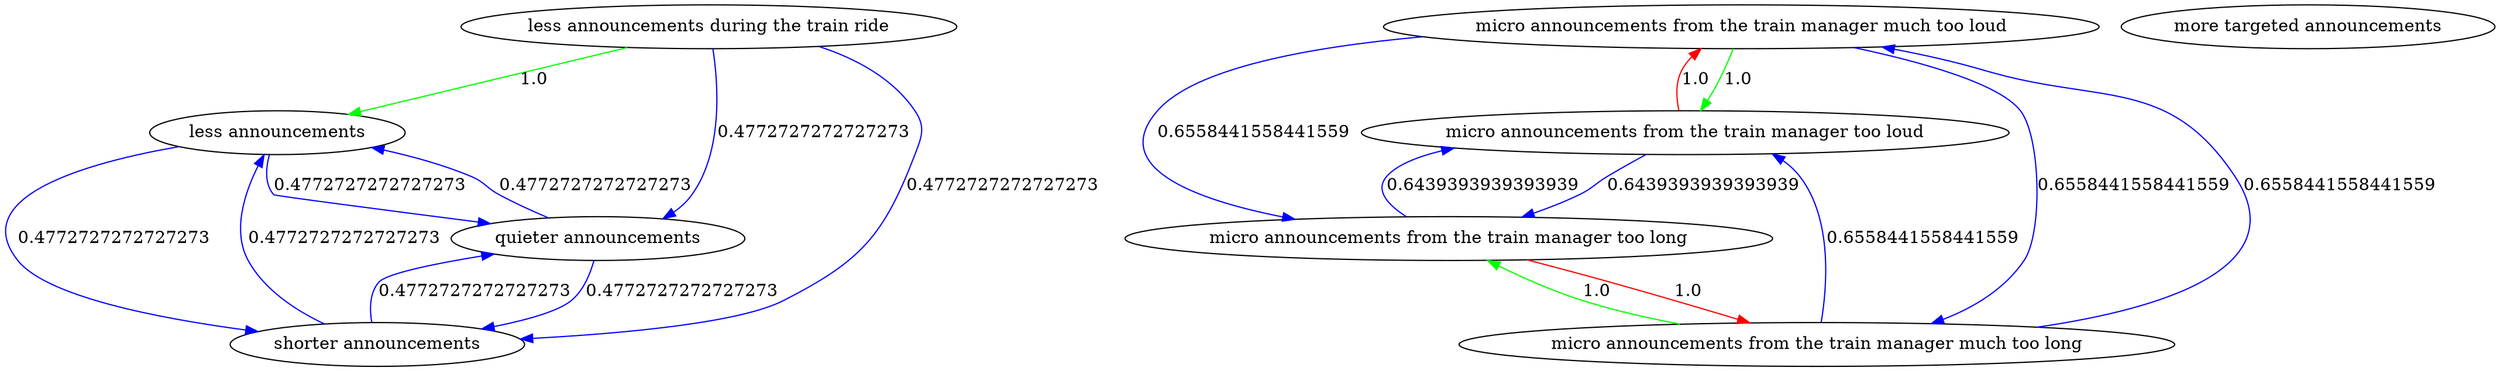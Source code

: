 digraph rawGraph {
"less announcements during the train ride";"less announcements";"micro announcements from the train manager much too loud";"micro announcements from the train manager too loud";"micro announcements from the train manager much too long";"micro announcements from the train manager too long";"more targeted announcements";"quieter announcements";"shorter announcements";"less announcements during the train ride" -> "less announcements" [label=1.0] [color=green]
"micro announcements from the train manager much too loud" -> "micro announcements from the train manager too loud" [label=1.0] [color=green]
"micro announcements from the train manager too loud" -> "micro announcements from the train manager much too loud" [label=1.0] [color=red]
"micro announcements from the train manager much too long" -> "micro announcements from the train manager too long" [label=1.0] [color=green]
"micro announcements from the train manager too long" -> "micro announcements from the train manager much too long" [label=1.0] [color=red]
"micro announcements from the train manager too long" -> "micro announcements from the train manager too loud" [label=0.6439393939393939] [color=blue]
"micro announcements from the train manager too loud" -> "micro announcements from the train manager too long" [label=0.6439393939393939] [color=blue]
"micro announcements from the train manager much too loud" -> "micro announcements from the train manager much too long" [label=0.6558441558441559] [color=blue]
"micro announcements from the train manager much too long" -> "micro announcements from the train manager much too loud" [label=0.6558441558441559] [color=blue]
"micro announcements from the train manager much too loud" -> "micro announcements from the train manager too long" [label=0.6558441558441559] [color=blue]
"micro announcements from the train manager much too long" -> "micro announcements from the train manager too loud" [label=0.6558441558441559] [color=blue]
"quieter announcements" -> "less announcements" [label=0.4772727272727273] [color=blue]
"less announcements" -> "quieter announcements" [label=0.4772727272727273] [color=blue]
"less announcements" -> "shorter announcements" [label=0.4772727272727273] [color=blue]
"shorter announcements" -> "less announcements" [label=0.4772727272727273] [color=blue]
"shorter announcements" -> "quieter announcements" [label=0.4772727272727273] [color=blue]
"quieter announcements" -> "shorter announcements" [label=0.4772727272727273] [color=blue]
"less announcements during the train ride" -> "shorter announcements" [label=0.4772727272727273] [color=blue]
"less announcements during the train ride" -> "quieter announcements" [label=0.4772727272727273] [color=blue]
}